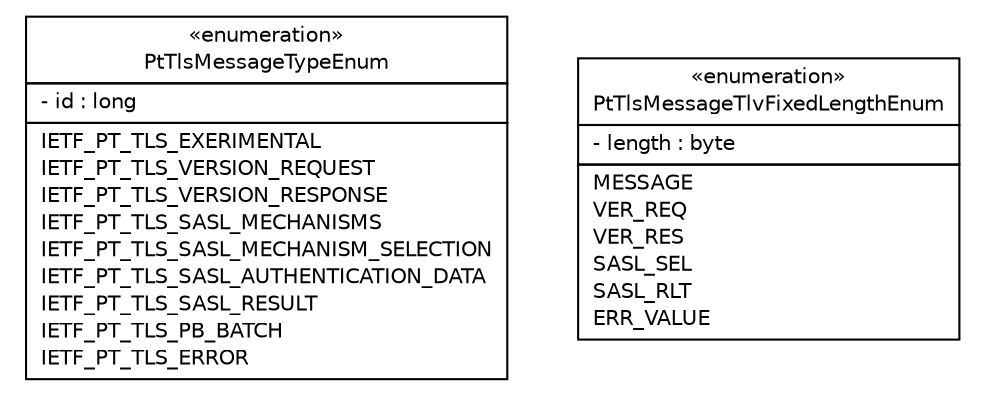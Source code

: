 #!/usr/local/bin/dot
#
# Class diagram 
# Generated by UMLGraph version R5_6 (http://www.umlgraph.org/)
#

digraph G {
	edge [fontname="Helvetica",fontsize=10,labelfontname="Helvetica",labelfontsize=10];
	node [fontname="Helvetica",fontsize=10,shape=plaintext];
	nodesep=0.25;
	ranksep=0.5;
	// org.ietf.nea.pt.message.enums.PtTlsMessageTypeEnum
	c10940 [label=<<table title="org.ietf.nea.pt.message.enums.PtTlsMessageTypeEnum" border="0" cellborder="1" cellspacing="0" cellpadding="2" port="p" href="./PtTlsMessageTypeEnum.html">
		<tr><td><table border="0" cellspacing="0" cellpadding="1">
<tr><td align="center" balign="center"> &#171;enumeration&#187; </td></tr>
<tr><td align="center" balign="center"> PtTlsMessageTypeEnum </td></tr>
		</table></td></tr>
		<tr><td><table border="0" cellspacing="0" cellpadding="1">
<tr><td align="left" balign="left"> - id : long </td></tr>
		</table></td></tr>
		<tr><td><table border="0" cellspacing="0" cellpadding="1">
<tr><td align="left" balign="left"> IETF_PT_TLS_EXERIMENTAL </td></tr>
<tr><td align="left" balign="left"> IETF_PT_TLS_VERSION_REQUEST </td></tr>
<tr><td align="left" balign="left"> IETF_PT_TLS_VERSION_RESPONSE </td></tr>
<tr><td align="left" balign="left"> IETF_PT_TLS_SASL_MECHANISMS </td></tr>
<tr><td align="left" balign="left"> IETF_PT_TLS_SASL_MECHANISM_SELECTION </td></tr>
<tr><td align="left" balign="left"> IETF_PT_TLS_SASL_AUTHENTICATION_DATA </td></tr>
<tr><td align="left" balign="left"> IETF_PT_TLS_SASL_RESULT </td></tr>
<tr><td align="left" balign="left"> IETF_PT_TLS_PB_BATCH </td></tr>
<tr><td align="left" balign="left"> IETF_PT_TLS_ERROR </td></tr>
		</table></td></tr>
		</table>>, URL="./PtTlsMessageTypeEnum.html", fontname="Helvetica", fontcolor="black", fontsize=10.0];
	// org.ietf.nea.pt.message.enums.PtTlsMessageTlvFixedLengthEnum
	c10941 [label=<<table title="org.ietf.nea.pt.message.enums.PtTlsMessageTlvFixedLengthEnum" border="0" cellborder="1" cellspacing="0" cellpadding="2" port="p" href="./PtTlsMessageTlvFixedLengthEnum.html">
		<tr><td><table border="0" cellspacing="0" cellpadding="1">
<tr><td align="center" balign="center"> &#171;enumeration&#187; </td></tr>
<tr><td align="center" balign="center"> PtTlsMessageTlvFixedLengthEnum </td></tr>
		</table></td></tr>
		<tr><td><table border="0" cellspacing="0" cellpadding="1">
<tr><td align="left" balign="left"> - length : byte </td></tr>
		</table></td></tr>
		<tr><td><table border="0" cellspacing="0" cellpadding="1">
<tr><td align="left" balign="left"> MESSAGE </td></tr>
<tr><td align="left" balign="left"> VER_REQ </td></tr>
<tr><td align="left" balign="left"> VER_RES </td></tr>
<tr><td align="left" balign="left"> SASL_SEL </td></tr>
<tr><td align="left" balign="left"> SASL_RLT </td></tr>
<tr><td align="left" balign="left"> ERR_VALUE </td></tr>
		</table></td></tr>
		</table>>, URL="./PtTlsMessageTlvFixedLengthEnum.html", fontname="Helvetica", fontcolor="black", fontsize=10.0];
}

